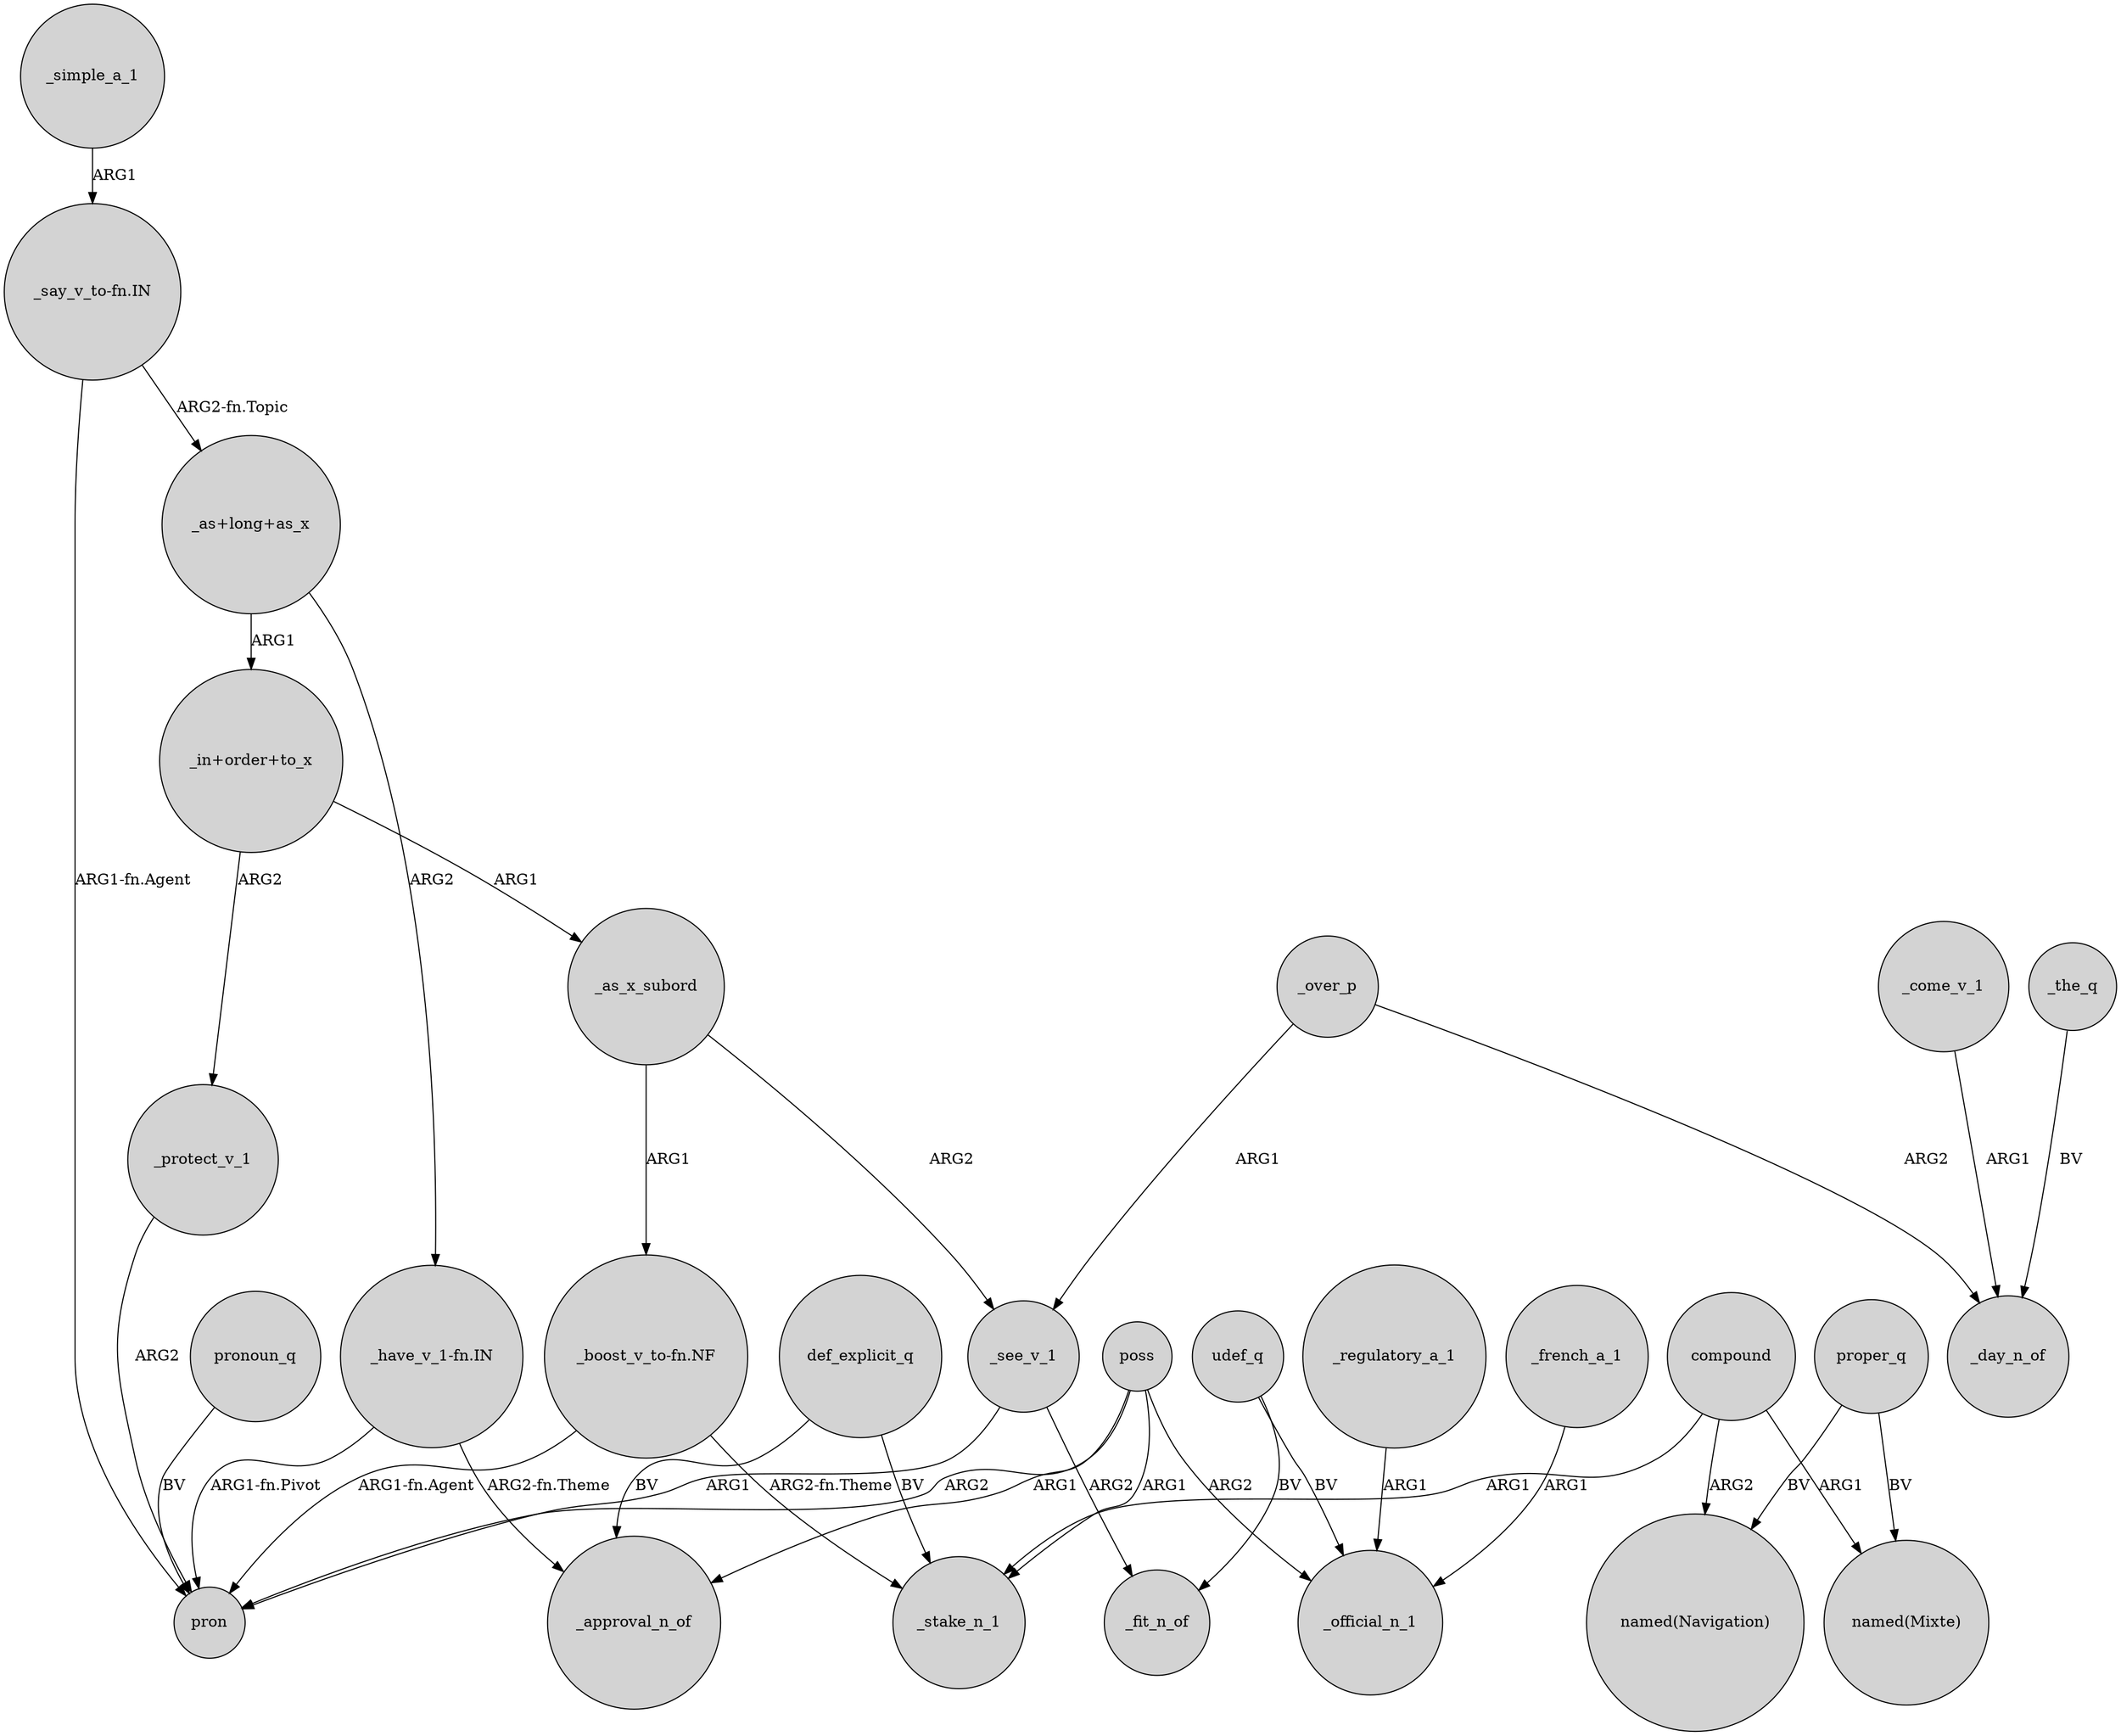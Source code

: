 digraph {
	node [shape=circle style=filled]
	_over_p -> _see_v_1 [label=ARG1]
	poss -> pron [label=ARG2]
	"_in+order+to_x" -> _protect_v_1 [label=ARG2]
	_as_x_subord -> _see_v_1 [label=ARG2]
	compound -> "named(Mixte)" [label=ARG1]
	"_in+order+to_x" -> _as_x_subord [label=ARG1]
	_come_v_1 -> _day_n_of [label=ARG1]
	"_have_v_1-fn.IN" -> pron [label="ARG1-fn.Pivot"]
	proper_q -> "named(Mixte)" [label=BV]
	_french_a_1 -> _official_n_1 [label=ARG1]
	"_boost_v_to-fn.NF" -> _stake_n_1 [label="ARG2-fn.Theme"]
	_protect_v_1 -> pron [label=ARG2]
	_the_q -> _day_n_of [label=BV]
	pronoun_q -> pron [label=BV]
	"_as+long+as_x" -> "_have_v_1-fn.IN" [label=ARG2]
	_see_v_1 -> pron [label=ARG1]
	_simple_a_1 -> "_say_v_to-fn.IN" [label=ARG1]
	udef_q -> _official_n_1 [label=BV]
	poss -> _stake_n_1 [label=ARG1]
	"_say_v_to-fn.IN" -> "_as+long+as_x" [label="ARG2-fn.Topic"]
	"_boost_v_to-fn.NF" -> pron [label="ARG1-fn.Agent"]
	_over_p -> _day_n_of [label=ARG2]
	udef_q -> _fit_n_of [label=BV]
	compound -> _stake_n_1 [label=ARG1]
	"_say_v_to-fn.IN" -> pron [label="ARG1-fn.Agent"]
	_as_x_subord -> "_boost_v_to-fn.NF" [label=ARG1]
	"_have_v_1-fn.IN" -> _approval_n_of [label="ARG2-fn.Theme"]
	"_as+long+as_x" -> "_in+order+to_x" [label=ARG1]
	compound -> "named(Navigation)" [label=ARG2]
	_regulatory_a_1 -> _official_n_1 [label=ARG1]
	def_explicit_q -> _approval_n_of [label=BV]
	proper_q -> "named(Navigation)" [label=BV]
	_see_v_1 -> _fit_n_of [label=ARG2]
	poss -> _official_n_1 [label=ARG2]
	def_explicit_q -> _stake_n_1 [label=BV]
	poss -> _approval_n_of [label=ARG1]
}
